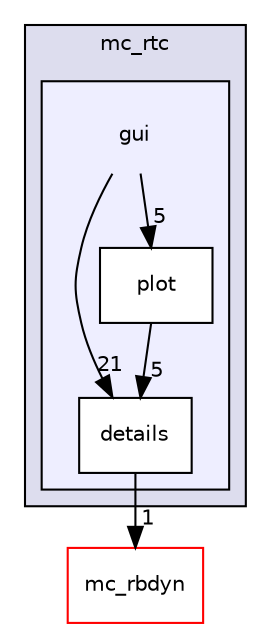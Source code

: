 digraph "include/mc_rtc/gui" {
  compound=true
  node [ fontsize="10", fontname="Helvetica"];
  edge [ labelfontsize="10", labelfontname="Helvetica"];
  subgraph clusterdir_379a22462e4fb075f5428ea3ff528930 {
    graph [ bgcolor="#ddddee", pencolor="black", label="mc_rtc" fontname="Helvetica", fontsize="10", URL="dir_379a22462e4fb075f5428ea3ff528930.html"]
  subgraph clusterdir_dda95c61bc807ada3674ae2fc67687f0 {
    graph [ bgcolor="#eeeeff", pencolor="black", label="" URL="dir_dda95c61bc807ada3674ae2fc67687f0.html"];
    dir_dda95c61bc807ada3674ae2fc67687f0 [shape=plaintext label="gui"];
    dir_f60bbde16662fb0dce970d667851b692 [shape=box label="details" color="black" fillcolor="white" style="filled" URL="dir_f60bbde16662fb0dce970d667851b692.html"];
    dir_db09ff38bdf4a48089498df3a23be2f9 [shape=box label="plot" color="black" fillcolor="white" style="filled" URL="dir_db09ff38bdf4a48089498df3a23be2f9.html"];
  }
  }
  dir_314ec80f2fc36a4630429f4d5408038e [shape=box label="mc_rbdyn" fillcolor="white" style="filled" color="red" URL="dir_314ec80f2fc36a4630429f4d5408038e.html"];
  dir_f60bbde16662fb0dce970d667851b692->dir_314ec80f2fc36a4630429f4d5408038e [headlabel="1", labeldistance=1.5 headhref="dir_000023_000006.html"];
  dir_db09ff38bdf4a48089498df3a23be2f9->dir_f60bbde16662fb0dce970d667851b692 [headlabel="5", labeldistance=1.5 headhref="dir_000024_000023.html"];
  dir_dda95c61bc807ada3674ae2fc67687f0->dir_f60bbde16662fb0dce970d667851b692 [headlabel="21", labeldistance=1.5 headhref="dir_000009_000023.html"];
  dir_dda95c61bc807ada3674ae2fc67687f0->dir_db09ff38bdf4a48089498df3a23be2f9 [headlabel="5", labeldistance=1.5 headhref="dir_000009_000024.html"];
}
